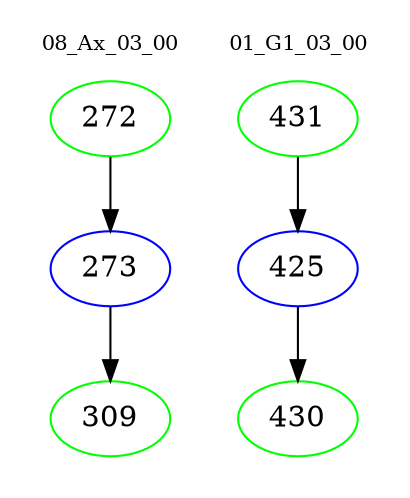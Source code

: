 digraph{
subgraph cluster_0 {
color = white
label = "08_Ax_03_00";
fontsize=10;
T0_272 [label="272", color="green"]
T0_272 -> T0_273 [color="black"]
T0_273 [label="273", color="blue"]
T0_273 -> T0_309 [color="black"]
T0_309 [label="309", color="green"]
}
subgraph cluster_1 {
color = white
label = "01_G1_03_00";
fontsize=10;
T1_431 [label="431", color="green"]
T1_431 -> T1_425 [color="black"]
T1_425 [label="425", color="blue"]
T1_425 -> T1_430 [color="black"]
T1_430 [label="430", color="green"]
}
}
